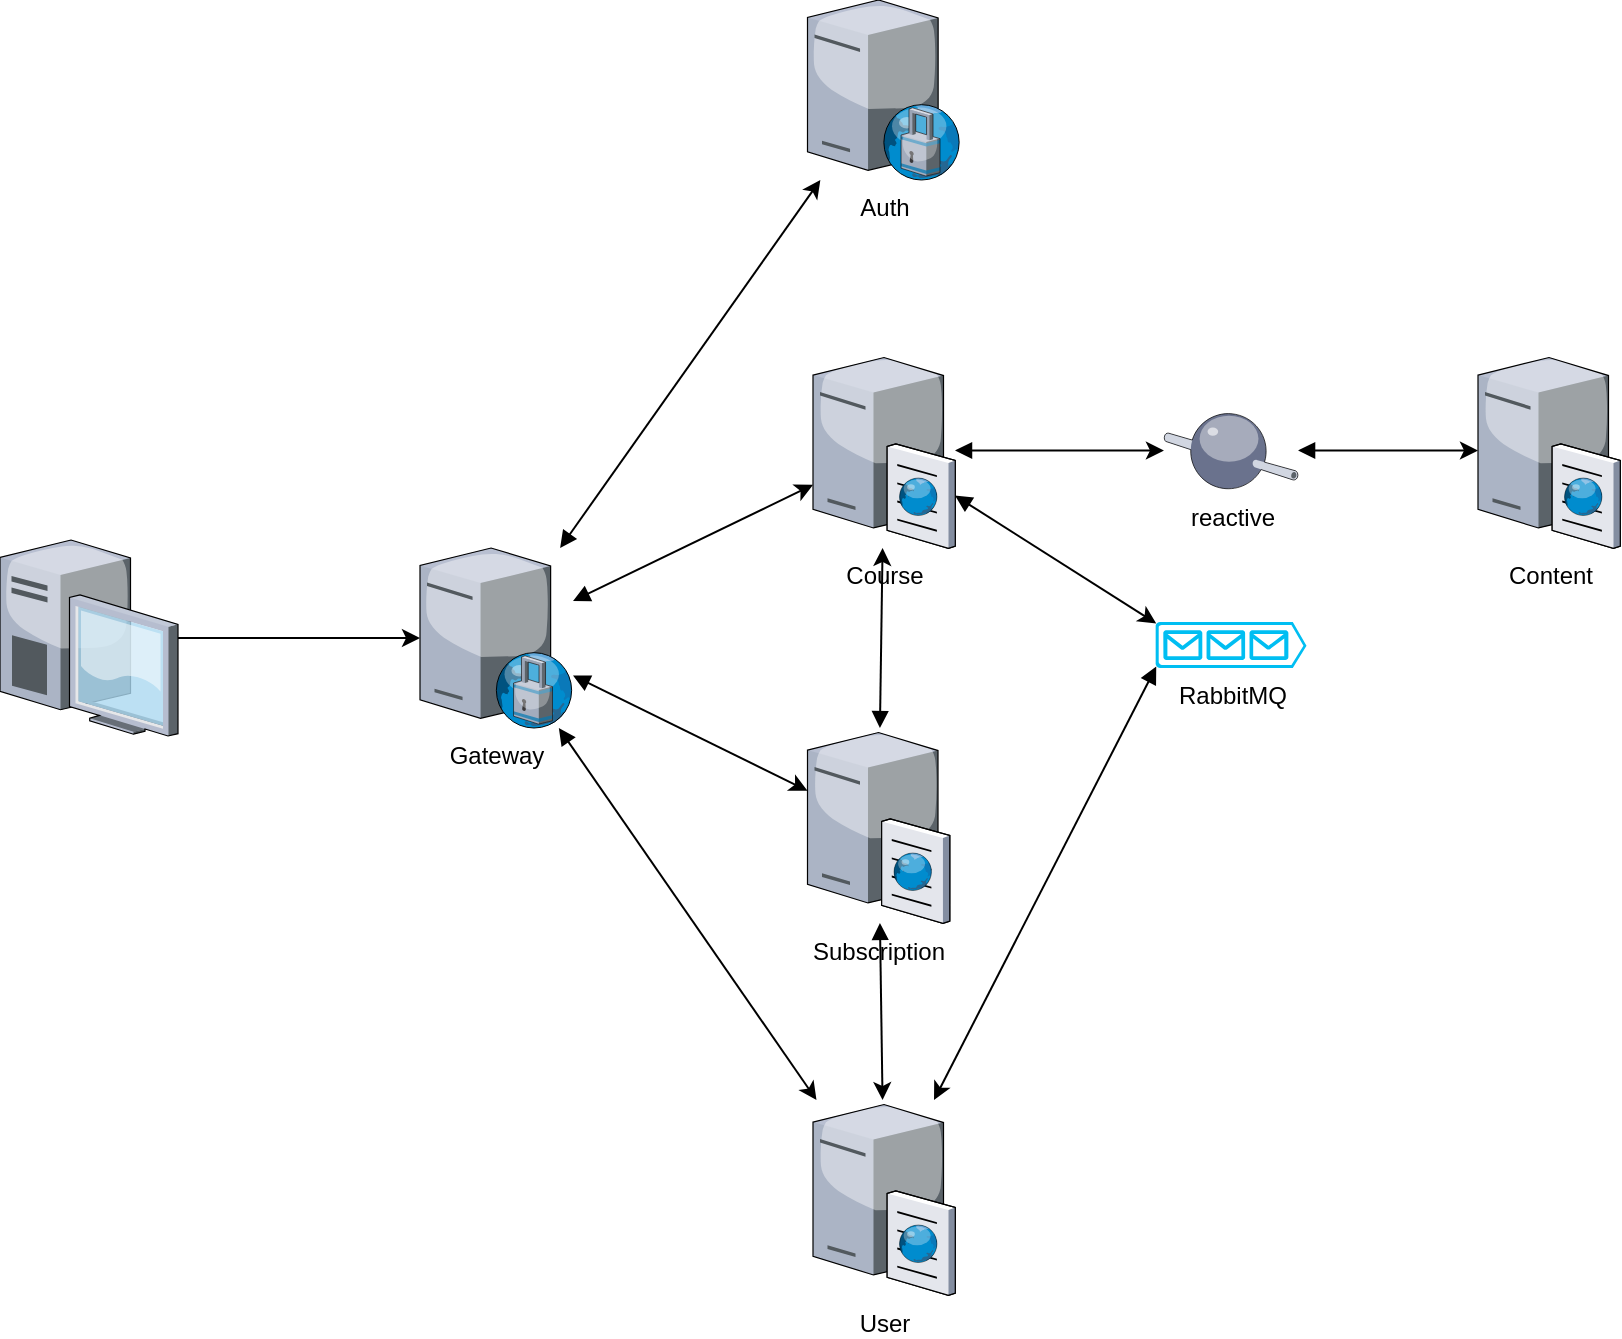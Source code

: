 <mxfile version="12.9.13" type="device"><diagram name="Page-1" id="e3a06f82-3646-2815-327d-82caf3d4e204"><mxGraphModel dx="1352" dy="816" grid="0" gridSize="10" guides="1" tooltips="1" connect="1" arrows="1" fold="1" page="1" pageScale="1.5" pageWidth="1169" pageHeight="826" background="none" math="0" shadow="0"><root><mxCell id="0" style=";html=1;"/><mxCell id="1" style=";html=1;" parent="0"/><mxCell id="-DQKOmdrKbf565fTzn_w-5" value="" style="edgeStyle=orthogonalEdgeStyle;rounded=0;orthogonalLoop=1;jettySize=auto;html=1;" parent="1" source="-DQKOmdrKbf565fTzn_w-1" target="-DQKOmdrKbf565fTzn_w-3" edge="1"><mxGeometry relative="1" as="geometry"><mxPoint x="769" y="419" as="targetPoint"/></mxGeometry></mxCell><mxCell id="-DQKOmdrKbf565fTzn_w-1" value="" style="verticalLabelPosition=bottom;aspect=fixed;html=1;verticalAlign=top;strokeColor=none;align=center;outlineConnect=0;shape=mxgraph.citrix.desktop;" parent="1" vertex="1"><mxGeometry x="600" y="370" width="89" height="98" as="geometry"/></mxCell><mxCell id="-DQKOmdrKbf565fTzn_w-7" style="rounded=0;orthogonalLoop=1;jettySize=auto;html=1;strokeColor=#000000;startArrow=block;startFill=1;" parent="1" source="-DQKOmdrKbf565fTzn_w-3" target="-DQKOmdrKbf565fTzn_w-6" edge="1"><mxGeometry relative="1" as="geometry"/></mxCell><mxCell id="-DQKOmdrKbf565fTzn_w-12" style="edgeStyle=none;rounded=0;orthogonalLoop=1;jettySize=auto;html=1;startArrow=block;startFill=1;strokeColor=#000000;" parent="1" source="-DQKOmdrKbf565fTzn_w-3" target="-DQKOmdrKbf565fTzn_w-10" edge="1"><mxGeometry relative="1" as="geometry"/></mxCell><mxCell id="-DQKOmdrKbf565fTzn_w-37" style="edgeStyle=none;rounded=0;orthogonalLoop=1;jettySize=auto;html=1;startArrow=block;startFill=1;strokeColor=#000000;" parent="1" source="-DQKOmdrKbf565fTzn_w-3" target="-DQKOmdrKbf565fTzn_w-22" edge="1"><mxGeometry relative="1" as="geometry"/></mxCell><mxCell id="-DQKOmdrKbf565fTzn_w-38" style="edgeStyle=none;rounded=0;orthogonalLoop=1;jettySize=auto;html=1;startArrow=block;startFill=1;strokeColor=#000000;" parent="1" source="-DQKOmdrKbf565fTzn_w-3" target="-DQKOmdrKbf565fTzn_w-13" edge="1"><mxGeometry relative="1" as="geometry"/></mxCell><mxCell id="-DQKOmdrKbf565fTzn_w-3" value="Gateway" style="verticalLabelPosition=bottom;aspect=fixed;html=1;verticalAlign=top;strokeColor=none;align=center;outlineConnect=0;shape=mxgraph.citrix.proxy_server;" parent="1" vertex="1"><mxGeometry x="810" y="374" width="76.5" height="90" as="geometry"/></mxCell><mxCell id="-DQKOmdrKbf565fTzn_w-6" value="Auth" style="verticalLabelPosition=bottom;aspect=fixed;html=1;verticalAlign=top;strokeColor=none;align=center;outlineConnect=0;shape=mxgraph.citrix.proxy_server;" parent="1" vertex="1"><mxGeometry x="1003.75" y="100" width="76.5" height="90" as="geometry"/></mxCell><mxCell id="-DQKOmdrKbf565fTzn_w-27" style="edgeStyle=none;rounded=0;orthogonalLoop=1;jettySize=auto;html=1;startArrow=block;startFill=1;strokeColor=#000000;" parent="1" source="-DQKOmdrKbf565fTzn_w-10" target="sxuMgsRrjvFB_evZh1dz-1" edge="1"><mxGeometry relative="1" as="geometry"><mxPoint x="1180" y="325.25" as="targetPoint"/></mxGeometry></mxCell><mxCell id="-DQKOmdrKbf565fTzn_w-10" value="Course" style="verticalLabelPosition=bottom;aspect=fixed;html=1;verticalAlign=top;strokeColor=none;align=center;outlineConnect=0;shape=mxgraph.citrix.cache_server;" parent="1" vertex="1"><mxGeometry x="1006.5" y="276.5" width="71" height="97.5" as="geometry"/></mxCell><mxCell id="-DQKOmdrKbf565fTzn_w-13" value="User" style="verticalLabelPosition=bottom;aspect=fixed;html=1;verticalAlign=top;strokeColor=none;align=center;outlineConnect=0;shape=mxgraph.citrix.cache_server;" parent="1" vertex="1"><mxGeometry x="1006.5" y="650" width="71" height="97.5" as="geometry"/></mxCell><mxCell id="-DQKOmdrKbf565fTzn_w-24" style="edgeStyle=none;rounded=0;orthogonalLoop=1;jettySize=auto;html=1;startArrow=block;startFill=1;strokeColor=#000000;" parent="1" source="-DQKOmdrKbf565fTzn_w-22" target="-DQKOmdrKbf565fTzn_w-13" edge="1"><mxGeometry relative="1" as="geometry"/></mxCell><mxCell id="-DQKOmdrKbf565fTzn_w-25" style="edgeStyle=none;rounded=0;orthogonalLoop=1;jettySize=auto;html=1;startArrow=block;startFill=1;strokeColor=#000000;" parent="1" source="-DQKOmdrKbf565fTzn_w-22" target="-DQKOmdrKbf565fTzn_w-10" edge="1"><mxGeometry relative="1" as="geometry"/></mxCell><mxCell id="-DQKOmdrKbf565fTzn_w-22" value="Subscription" style="verticalLabelPosition=bottom;aspect=fixed;html=1;verticalAlign=top;strokeColor=none;align=center;outlineConnect=0;shape=mxgraph.citrix.cache_server;" parent="1" vertex="1"><mxGeometry x="1003.75" y="464" width="71" height="97.5" as="geometry"/></mxCell><mxCell id="-DQKOmdrKbf565fTzn_w-36" style="edgeStyle=none;rounded=0;orthogonalLoop=1;jettySize=auto;html=1;startArrow=block;startFill=1;strokeColor=#000000;" parent="1" source="sxuMgsRrjvFB_evZh1dz-1" target="sxuMgsRrjvFB_evZh1dz-2" edge="1"><mxGeometry relative="1" as="geometry"><mxPoint x="1251" y="325.25" as="sourcePoint"/><mxPoint x="1340" y="325.25" as="targetPoint"/></mxGeometry></mxCell><mxCell id="sxuMgsRrjvFB_evZh1dz-1" value="reactive" style="verticalLabelPosition=bottom;aspect=fixed;html=1;verticalAlign=top;strokeColor=none;align=center;outlineConnect=0;shape=mxgraph.citrix.middleware;" vertex="1" parent="1"><mxGeometry x="1181.97" y="305.25" width="67.06" height="40" as="geometry"/></mxCell><mxCell id="sxuMgsRrjvFB_evZh1dz-2" value="Content" style="verticalLabelPosition=bottom;aspect=fixed;html=1;verticalAlign=top;strokeColor=none;align=center;outlineConnect=0;shape=mxgraph.citrix.cache_server;" vertex="1" parent="1"><mxGeometry x="1339" y="276.5" width="71" height="97.5" as="geometry"/></mxCell><mxCell id="sxuMgsRrjvFB_evZh1dz-4" value="RabbitMQ" style="verticalLabelPosition=bottom;html=1;verticalAlign=top;align=center;strokeColor=none;fillColor=#00BEF2;shape=mxgraph.azure.queue_generic;pointerEvents=1;" vertex="1" parent="1"><mxGeometry x="1177.75" y="411" width="75.5" height="23" as="geometry"/></mxCell><mxCell id="sxuMgsRrjvFB_evZh1dz-6" style="edgeStyle=none;rounded=0;orthogonalLoop=1;jettySize=auto;html=1;startArrow=block;startFill=1;strokeColor=#000000;entryX=0.005;entryY=0.03;entryDx=0;entryDy=0;entryPerimeter=0;" edge="1" parent="1" source="-DQKOmdrKbf565fTzn_w-10" target="sxuMgsRrjvFB_evZh1dz-4"><mxGeometry relative="1" as="geometry"><mxPoint x="1087.5" y="335.25" as="sourcePoint"/><mxPoint x="1191.97" y="335.25" as="targetPoint"/></mxGeometry></mxCell><mxCell id="sxuMgsRrjvFB_evZh1dz-7" style="edgeStyle=none;rounded=0;orthogonalLoop=1;jettySize=auto;html=1;startArrow=block;startFill=1;strokeColor=#000000;exitX=0.005;exitY=0.97;exitDx=0;exitDy=0;exitPerimeter=0;" edge="1" parent="1" source="sxuMgsRrjvFB_evZh1dz-4" target="-DQKOmdrKbf565fTzn_w-13"><mxGeometry relative="1" as="geometry"><mxPoint x="1179" y="577.004" as="sourcePoint"/><mxPoint x="1292.378" y="710.61" as="targetPoint"/></mxGeometry></mxCell></root></mxGraphModel></diagram></mxfile>